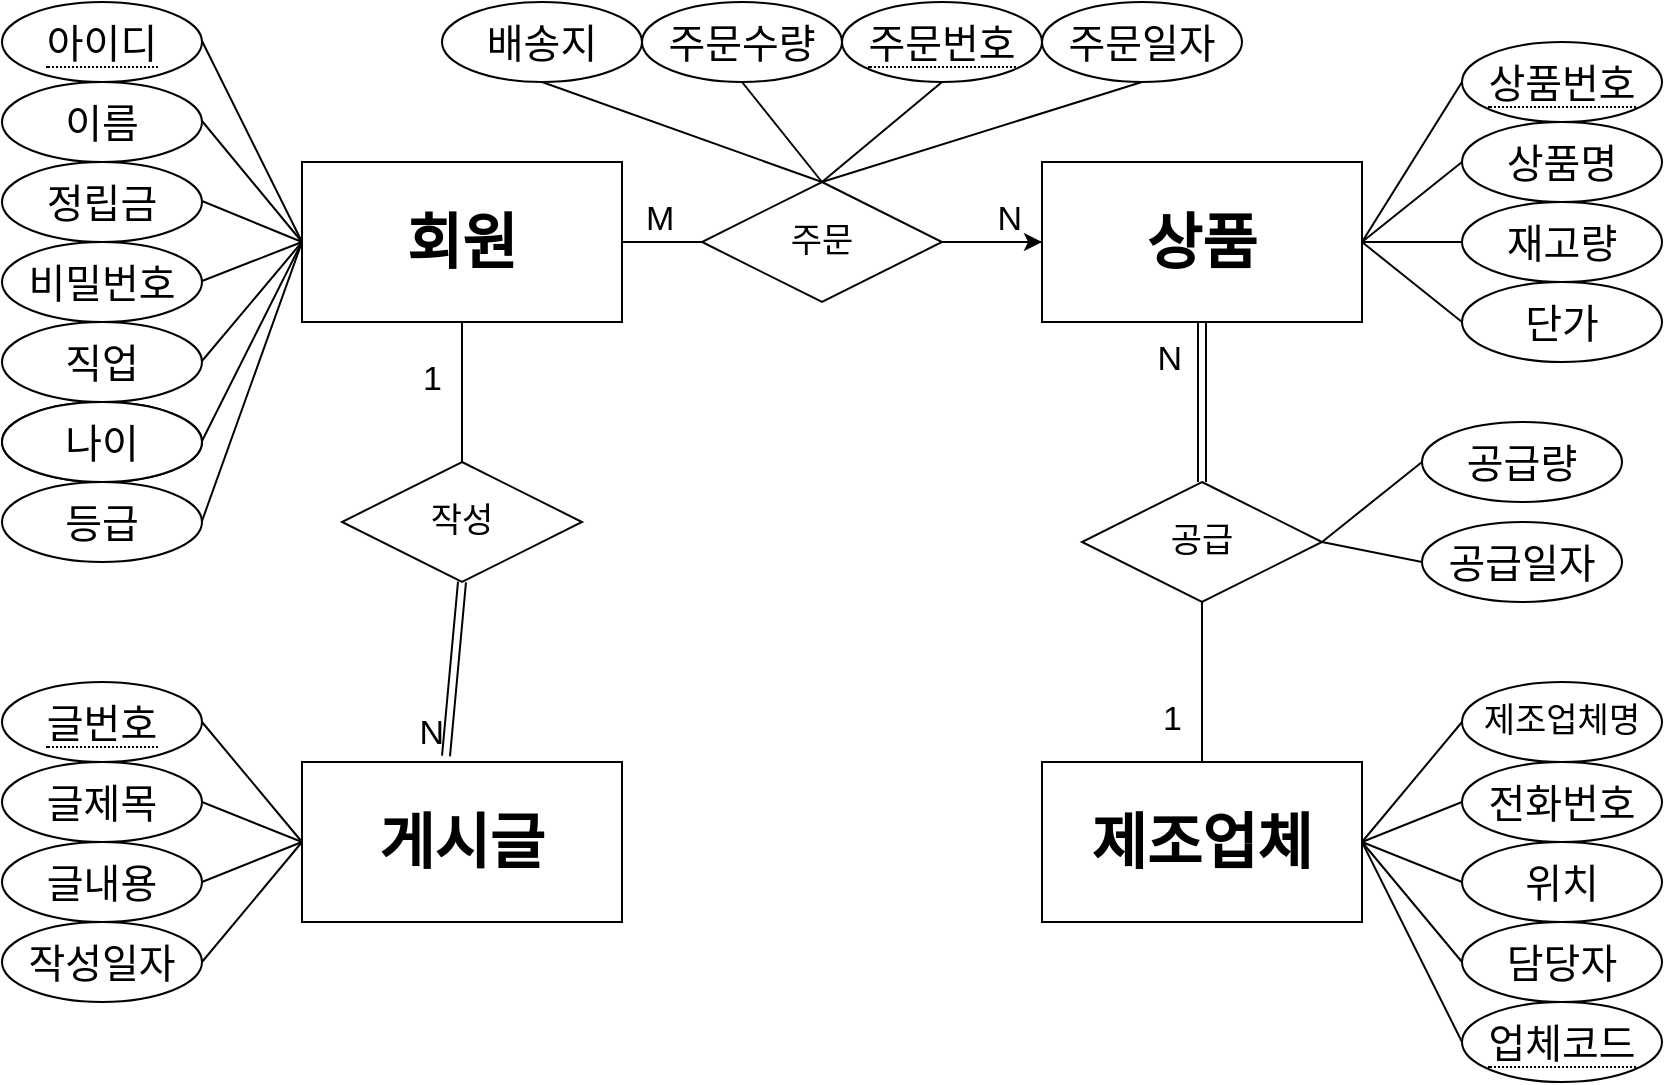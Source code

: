<mxfile>
    <diagram id="z3IavdtONOHh5OoURY4x" name="Page-1">
        <mxGraphModel dx="1209" dy="761" grid="1" gridSize="10" guides="1" tooltips="1" connect="1" arrows="1" fold="1" page="1" pageScale="1" pageWidth="850" pageHeight="1100" math="0" shadow="0">
            <root>
                <mxCell id="0"/>
                <mxCell id="1" parent="0"/>
                <mxCell id="5UNgzyjXr-kjKphjb-yc-21" value="회원" style="whiteSpace=wrap;html=1;align=center;fontStyle=1;fontSize=30;" vertex="1" parent="1">
                    <mxGeometry x="150" y="80" width="160" height="80" as="geometry"/>
                </mxCell>
                <mxCell id="5UNgzyjXr-kjKphjb-yc-22" value="상품" style="whiteSpace=wrap;html=1;align=center;fontStyle=1;fontSize=30;" vertex="1" parent="1">
                    <mxGeometry x="520" y="80" width="160" height="80" as="geometry"/>
                </mxCell>
                <mxCell id="5UNgzyjXr-kjKphjb-yc-23" value="제조업체" style="whiteSpace=wrap;html=1;align=center;fontStyle=1;fontSize=30;" vertex="1" parent="1">
                    <mxGeometry x="520" y="380" width="160" height="80" as="geometry"/>
                </mxCell>
                <mxCell id="5UNgzyjXr-kjKphjb-yc-24" value="게시글" style="whiteSpace=wrap;html=1;align=center;fontStyle=1;fontSize=30;" vertex="1" parent="1">
                    <mxGeometry x="150" y="380" width="160" height="80" as="geometry"/>
                </mxCell>
                <mxCell id="5UNgzyjXr-kjKphjb-yc-25" value="이름" style="ellipse;whiteSpace=wrap;html=1;align=center;fontSize=20;" vertex="1" parent="1">
                    <mxGeometry y="40" width="100" height="40" as="geometry"/>
                </mxCell>
                <mxCell id="5UNgzyjXr-kjKphjb-yc-26" value="비밀번호" style="ellipse;whiteSpace=wrap;html=1;align=center;fontSize=20;" vertex="1" parent="1">
                    <mxGeometry y="120" width="100" height="40" as="geometry"/>
                </mxCell>
                <mxCell id="5UNgzyjXr-kjKphjb-yc-27" value="아이디" style="ellipse;whiteSpace=wrap;html=1;align=center;fontSize=20;" vertex="1" parent="1">
                    <mxGeometry y="200" width="100" height="40" as="geometry"/>
                </mxCell>
                <mxCell id="5UNgzyjXr-kjKphjb-yc-28" value="나이" style="ellipse;whiteSpace=wrap;html=1;align=center;fontSize=20;" vertex="1" parent="1">
                    <mxGeometry y="200" width="100" height="40" as="geometry"/>
                </mxCell>
                <mxCell id="5UNgzyjXr-kjKphjb-yc-29" value="&lt;span style=&quot;border-bottom: 1px dotted&quot;&gt;주문번호&lt;/span&gt;" style="ellipse;whiteSpace=wrap;html=1;align=center;fontSize=20;" vertex="1" parent="1">
                    <mxGeometry x="420" width="100" height="40" as="geometry"/>
                </mxCell>
                <mxCell id="5UNgzyjXr-kjKphjb-yc-30" value="직업" style="ellipse;whiteSpace=wrap;html=1;align=center;fontSize=20;" vertex="1" parent="1">
                    <mxGeometry y="160" width="100" height="40" as="geometry"/>
                </mxCell>
                <mxCell id="5UNgzyjXr-kjKphjb-yc-31" value="등급" style="ellipse;whiteSpace=wrap;html=1;align=center;fontSize=20;" vertex="1" parent="1">
                    <mxGeometry y="240" width="100" height="40" as="geometry"/>
                </mxCell>
                <mxCell id="5UNgzyjXr-kjKphjb-yc-32" value="정립금" style="ellipse;whiteSpace=wrap;html=1;align=center;fontSize=20;" vertex="1" parent="1">
                    <mxGeometry y="80" width="100" height="40" as="geometry"/>
                </mxCell>
                <mxCell id="5UNgzyjXr-kjKphjb-yc-33" value="" style="endArrow=none;html=1;rounded=0;fontSize=20;entryX=0;entryY=0.5;entryDx=0;entryDy=0;" edge="1" parent="1" target="5UNgzyjXr-kjKphjb-yc-21">
                    <mxGeometry relative="1" as="geometry">
                        <mxPoint x="100" y="19.5" as="sourcePoint"/>
                        <mxPoint x="260" y="19.5" as="targetPoint"/>
                    </mxGeometry>
                </mxCell>
                <mxCell id="5UNgzyjXr-kjKphjb-yc-36" value="" style="endArrow=none;html=1;rounded=0;fontSize=20;entryX=0;entryY=0.5;entryDx=0;entryDy=0;" edge="1" parent="1" target="5UNgzyjXr-kjKphjb-yc-21">
                    <mxGeometry relative="1" as="geometry">
                        <mxPoint x="100" y="139.5" as="sourcePoint"/>
                        <mxPoint x="260" y="139.5" as="targetPoint"/>
                    </mxGeometry>
                </mxCell>
                <mxCell id="5UNgzyjXr-kjKphjb-yc-37" value="" style="endArrow=none;html=1;rounded=0;fontSize=20;entryX=0;entryY=0.5;entryDx=0;entryDy=0;" edge="1" parent="1" target="5UNgzyjXr-kjKphjb-yc-21">
                    <mxGeometry relative="1" as="geometry">
                        <mxPoint x="100" y="179.5" as="sourcePoint"/>
                        <mxPoint x="260" y="179.5" as="targetPoint"/>
                    </mxGeometry>
                </mxCell>
                <mxCell id="5UNgzyjXr-kjKphjb-yc-38" value="" style="endArrow=none;html=1;rounded=0;fontSize=20;entryX=0;entryY=0.5;entryDx=0;entryDy=0;" edge="1" parent="1" target="5UNgzyjXr-kjKphjb-yc-21">
                    <mxGeometry relative="1" as="geometry">
                        <mxPoint x="100" y="219.5" as="sourcePoint"/>
                        <mxPoint x="140" y="130" as="targetPoint"/>
                    </mxGeometry>
                </mxCell>
                <mxCell id="5UNgzyjXr-kjKphjb-yc-39" value="" style="endArrow=none;html=1;rounded=0;fontSize=20;entryX=0;entryY=0.5;entryDx=0;entryDy=0;" edge="1" parent="1" target="5UNgzyjXr-kjKphjb-yc-21">
                    <mxGeometry relative="1" as="geometry">
                        <mxPoint x="100" y="259.5" as="sourcePoint"/>
                        <mxPoint x="140" y="120" as="targetPoint"/>
                    </mxGeometry>
                </mxCell>
                <mxCell id="5UNgzyjXr-kjKphjb-yc-40" value="" style="endArrow=none;html=1;rounded=0;fontSize=20;entryX=0;entryY=0.5;entryDx=0;entryDy=0;" edge="1" parent="1" target="5UNgzyjXr-kjKphjb-yc-21">
                    <mxGeometry relative="1" as="geometry">
                        <mxPoint x="100" y="99.5" as="sourcePoint"/>
                        <mxPoint x="140" y="40" as="targetPoint"/>
                    </mxGeometry>
                </mxCell>
                <mxCell id="5UNgzyjXr-kjKphjb-yc-41" value="" style="endArrow=none;html=1;rounded=0;fontSize=20;entryX=0;entryY=0.5;entryDx=0;entryDy=0;" edge="1" parent="1" target="5UNgzyjXr-kjKphjb-yc-21">
                    <mxGeometry relative="1" as="geometry">
                        <mxPoint x="100" y="59.5" as="sourcePoint"/>
                        <mxPoint x="140" y="80" as="targetPoint"/>
                    </mxGeometry>
                </mxCell>
                <mxCell id="5UNgzyjXr-kjKphjb-yc-42" value="&lt;span style=&quot;border-bottom: 1px dotted&quot;&gt;상품번호&lt;/span&gt;" style="ellipse;whiteSpace=wrap;html=1;align=center;fontSize=20;" vertex="1" parent="1">
                    <mxGeometry x="730" y="20" width="100" height="40" as="geometry"/>
                </mxCell>
                <mxCell id="5UNgzyjXr-kjKphjb-yc-43" value="상품명" style="ellipse;whiteSpace=wrap;html=1;align=center;fontSize=20;" vertex="1" parent="1">
                    <mxGeometry x="730" y="60" width="100" height="40" as="geometry"/>
                </mxCell>
                <mxCell id="5UNgzyjXr-kjKphjb-yc-44" value="재고량" style="ellipse;whiteSpace=wrap;html=1;align=center;fontSize=20;" vertex="1" parent="1">
                    <mxGeometry x="730" y="100" width="100" height="40" as="geometry"/>
                </mxCell>
                <mxCell id="5UNgzyjXr-kjKphjb-yc-45" value="단가" style="ellipse;whiteSpace=wrap;html=1;align=center;fontSize=20;" vertex="1" parent="1">
                    <mxGeometry x="730" y="140" width="100" height="40" as="geometry"/>
                </mxCell>
                <mxCell id="5UNgzyjXr-kjKphjb-yc-46" value="" style="endArrow=none;html=1;rounded=0;fontSize=20;entryX=0;entryY=0.5;entryDx=0;entryDy=0;exitX=1;exitY=0.5;exitDx=0;exitDy=0;" edge="1" parent="1" source="5UNgzyjXr-kjKphjb-yc-22">
                    <mxGeometry relative="1" as="geometry">
                        <mxPoint x="690" y="179.5" as="sourcePoint"/>
                        <mxPoint x="730" y="40" as="targetPoint"/>
                    </mxGeometry>
                </mxCell>
                <mxCell id="5UNgzyjXr-kjKphjb-yc-47" value="" style="endArrow=none;html=1;rounded=0;fontSize=20;entryX=0;entryY=0.5;entryDx=0;entryDy=0;exitX=1;exitY=0.5;exitDx=0;exitDy=0;" edge="1" parent="1" source="5UNgzyjXr-kjKphjb-yc-22" target="5UNgzyjXr-kjKphjb-yc-43">
                    <mxGeometry relative="1" as="geometry">
                        <mxPoint x="690" y="130" as="sourcePoint"/>
                        <mxPoint x="740" y="50" as="targetPoint"/>
                    </mxGeometry>
                </mxCell>
                <mxCell id="5UNgzyjXr-kjKphjb-yc-48" value="" style="endArrow=none;html=1;rounded=0;fontSize=20;entryX=0;entryY=0.5;entryDx=0;entryDy=0;exitX=1;exitY=0.5;exitDx=0;exitDy=0;" edge="1" parent="1" source="5UNgzyjXr-kjKphjb-yc-22" target="5UNgzyjXr-kjKphjb-yc-44">
                    <mxGeometry relative="1" as="geometry">
                        <mxPoint x="690" y="130" as="sourcePoint"/>
                        <mxPoint x="740" y="90" as="targetPoint"/>
                    </mxGeometry>
                </mxCell>
                <mxCell id="5UNgzyjXr-kjKphjb-yc-49" value="" style="endArrow=none;html=1;rounded=0;fontSize=20;entryX=0;entryY=0.5;entryDx=0;entryDy=0;exitX=1;exitY=0.5;exitDx=0;exitDy=0;" edge="1" parent="1" source="5UNgzyjXr-kjKphjb-yc-22" target="5UNgzyjXr-kjKphjb-yc-45">
                    <mxGeometry relative="1" as="geometry">
                        <mxPoint x="680" y="160" as="sourcePoint"/>
                        <mxPoint x="730" y="160" as="targetPoint"/>
                    </mxGeometry>
                </mxCell>
                <mxCell id="5UNgzyjXr-kjKphjb-yc-50" value="&lt;span style=&quot;border-bottom: 1px dotted; font-size: 20px;&quot;&gt;업체코드&lt;/span&gt;" style="ellipse;whiteSpace=wrap;html=1;align=center;fontSize=20;" vertex="1" parent="1">
                    <mxGeometry x="730" y="500" width="100" height="40" as="geometry"/>
                </mxCell>
                <mxCell id="5UNgzyjXr-kjKphjb-yc-52" value="전화번호" style="ellipse;whiteSpace=wrap;html=1;align=center;fontSize=20;" vertex="1" parent="1">
                    <mxGeometry x="730" y="380" width="100" height="40" as="geometry"/>
                </mxCell>
                <mxCell id="5UNgzyjXr-kjKphjb-yc-53" value="위치" style="ellipse;whiteSpace=wrap;html=1;align=center;fontSize=20;" vertex="1" parent="1">
                    <mxGeometry x="730" y="420" width="100" height="40" as="geometry"/>
                </mxCell>
                <mxCell id="5UNgzyjXr-kjKphjb-yc-54" value="담당자" style="ellipse;whiteSpace=wrap;html=1;align=center;fontSize=20;" vertex="1" parent="1">
                    <mxGeometry x="730" y="460" width="100" height="40" as="geometry"/>
                </mxCell>
                <mxCell id="5UNgzyjXr-kjKphjb-yc-56" value="&lt;span style=&quot;border-bottom: 1px dotted&quot;&gt;글번호&lt;/span&gt;" style="ellipse;whiteSpace=wrap;html=1;align=center;fontSize=20;" vertex="1" parent="1">
                    <mxGeometry y="340" width="100" height="40" as="geometry"/>
                </mxCell>
                <mxCell id="5UNgzyjXr-kjKphjb-yc-57" value="글제목" style="ellipse;whiteSpace=wrap;html=1;align=center;fontSize=20;" vertex="1" parent="1">
                    <mxGeometry y="380" width="100" height="40" as="geometry"/>
                </mxCell>
                <mxCell id="5UNgzyjXr-kjKphjb-yc-58" value="글내용" style="ellipse;whiteSpace=wrap;html=1;align=center;fontSize=20;" vertex="1" parent="1">
                    <mxGeometry y="420" width="100" height="40" as="geometry"/>
                </mxCell>
                <mxCell id="5UNgzyjXr-kjKphjb-yc-59" value="작성일자" style="ellipse;whiteSpace=wrap;html=1;align=center;fontSize=20;" vertex="1" parent="1">
                    <mxGeometry y="460" width="100" height="40" as="geometry"/>
                </mxCell>
                <mxCell id="5UNgzyjXr-kjKphjb-yc-60" value="" style="endArrow=none;html=1;rounded=0;fontSize=20;entryX=1;entryY=0.5;entryDx=0;entryDy=0;exitX=0;exitY=0.5;exitDx=0;exitDy=0;" edge="1" parent="1" source="5UNgzyjXr-kjKphjb-yc-24" target="5UNgzyjXr-kjKphjb-yc-56">
                    <mxGeometry relative="1" as="geometry">
                        <mxPoint x="150" y="420" as="sourcePoint"/>
                        <mxPoint x="140" y="360" as="targetPoint"/>
                    </mxGeometry>
                </mxCell>
                <mxCell id="5UNgzyjXr-kjKphjb-yc-61" value="" style="endArrow=none;html=1;rounded=0;fontSize=20;entryX=1;entryY=0.5;entryDx=0;entryDy=0;exitX=0;exitY=0.5;exitDx=0;exitDy=0;" edge="1" parent="1" source="5UNgzyjXr-kjKphjb-yc-24" target="5UNgzyjXr-kjKphjb-yc-57">
                    <mxGeometry relative="1" as="geometry">
                        <mxPoint x="150" y="420" as="sourcePoint"/>
                        <mxPoint x="140" y="400" as="targetPoint"/>
                    </mxGeometry>
                </mxCell>
                <mxCell id="5UNgzyjXr-kjKphjb-yc-62" value="" style="endArrow=none;html=1;rounded=0;fontSize=20;exitX=0;exitY=0.5;exitDx=0;exitDy=0;entryX=1;entryY=0.5;entryDx=0;entryDy=0;" edge="1" parent="1" source="5UNgzyjXr-kjKphjb-yc-24" target="5UNgzyjXr-kjKphjb-yc-58">
                    <mxGeometry relative="1" as="geometry">
                        <mxPoint x="150" y="420" as="sourcePoint"/>
                        <mxPoint x="100" y="440" as="targetPoint"/>
                    </mxGeometry>
                </mxCell>
                <mxCell id="5UNgzyjXr-kjKphjb-yc-63" value="" style="endArrow=none;html=1;rounded=0;fontSize=20;entryX=1;entryY=0.5;entryDx=0;entryDy=0;exitX=0;exitY=0.5;exitDx=0;exitDy=0;" edge="1" parent="1" source="5UNgzyjXr-kjKphjb-yc-24" target="5UNgzyjXr-kjKphjb-yc-59">
                    <mxGeometry relative="1" as="geometry">
                        <mxPoint x="100" y="420" as="sourcePoint"/>
                        <mxPoint x="140" y="480" as="targetPoint"/>
                        <Array as="points"/>
                    </mxGeometry>
                </mxCell>
                <mxCell id="5UNgzyjXr-kjKphjb-yc-64" value="" style="endArrow=none;html=1;rounded=0;fontSize=20;entryX=1;entryY=0.5;entryDx=0;entryDy=0;exitX=0;exitY=0.5;exitDx=0;exitDy=0;" edge="1" parent="1" source="5UNgzyjXr-kjKphjb-yc-50" target="5UNgzyjXr-kjKphjb-yc-23">
                    <mxGeometry relative="1" as="geometry">
                        <mxPoint x="480" y="359.5" as="sourcePoint"/>
                        <mxPoint x="520" y="220" as="targetPoint"/>
                    </mxGeometry>
                </mxCell>
                <mxCell id="5UNgzyjXr-kjKphjb-yc-65" value="" style="endArrow=none;html=1;rounded=0;fontSize=20;exitX=0;exitY=0.5;exitDx=0;exitDy=0;" edge="1" parent="1" source="5UNgzyjXr-kjKphjb-yc-52">
                    <mxGeometry relative="1" as="geometry">
                        <mxPoint x="490" y="369.5" as="sourcePoint"/>
                        <mxPoint x="680" y="420" as="targetPoint"/>
                    </mxGeometry>
                </mxCell>
                <mxCell id="5UNgzyjXr-kjKphjb-yc-66" value="" style="endArrow=none;html=1;rounded=0;fontSize=20;exitX=0;exitY=0.5;exitDx=0;exitDy=0;" edge="1" parent="1" source="5UNgzyjXr-kjKphjb-yc-53">
                    <mxGeometry relative="1" as="geometry">
                        <mxPoint x="490" y="410" as="sourcePoint"/>
                        <mxPoint x="680" y="420" as="targetPoint"/>
                    </mxGeometry>
                </mxCell>
                <mxCell id="5UNgzyjXr-kjKphjb-yc-67" value="" style="endArrow=none;html=1;rounded=0;fontSize=20;exitX=0;exitY=0.5;exitDx=0;exitDy=0;" edge="1" parent="1" source="5UNgzyjXr-kjKphjb-yc-54">
                    <mxGeometry relative="1" as="geometry">
                        <mxPoint x="490" y="450" as="sourcePoint"/>
                        <mxPoint x="680" y="420" as="targetPoint"/>
                    </mxGeometry>
                </mxCell>
                <mxCell id="5UNgzyjXr-kjKphjb-yc-68" value="" style="endArrow=none;html=1;rounded=0;fontSize=17;entryX=0;entryY=0.5;entryDx=0;entryDy=0;exitX=1;exitY=0.5;exitDx=0;exitDy=0;" edge="1" parent="1" source="5UNgzyjXr-kjKphjb-yc-21" target="5UNgzyjXr-kjKphjb-yc-22">
                    <mxGeometry relative="1" as="geometry">
                        <mxPoint x="300" y="120" as="sourcePoint"/>
                        <mxPoint x="460" y="120" as="targetPoint"/>
                    </mxGeometry>
                </mxCell>
                <mxCell id="5UNgzyjXr-kjKphjb-yc-69" value="M" style="resizable=0;html=1;align=left;verticalAlign=bottom;fontSize=17;" connectable="0" vertex="1" parent="5UNgzyjXr-kjKphjb-yc-68">
                    <mxGeometry x="-1" relative="1" as="geometry">
                        <mxPoint x="10" as="offset"/>
                    </mxGeometry>
                </mxCell>
                <mxCell id="5UNgzyjXr-kjKphjb-yc-70" value="N" style="resizable=0;html=1;align=right;verticalAlign=bottom;fontSize=17;" connectable="0" vertex="1" parent="5UNgzyjXr-kjKphjb-yc-68">
                    <mxGeometry x="1" relative="1" as="geometry">
                        <mxPoint x="-10" as="offset"/>
                    </mxGeometry>
                </mxCell>
                <mxCell id="5UNgzyjXr-kjKphjb-yc-72" value="" style="edgeStyle=none;html=1;fontSize=17;" edge="1" parent="1" source="5UNgzyjXr-kjKphjb-yc-71">
                    <mxGeometry relative="1" as="geometry">
                        <mxPoint x="520" y="120" as="targetPoint"/>
                        <Array as="points"/>
                    </mxGeometry>
                </mxCell>
                <mxCell id="5UNgzyjXr-kjKphjb-yc-71" value="주문" style="shape=rhombus;perimeter=rhombusPerimeter;whiteSpace=wrap;html=1;align=center;fontSize=17;" vertex="1" parent="1">
                    <mxGeometry x="350" y="90" width="120" height="60" as="geometry"/>
                </mxCell>
                <mxCell id="5UNgzyjXr-kjKphjb-yc-74" value="&lt;span style=&quot;border-bottom: 1px dotted&quot;&gt;아이디&lt;/span&gt;" style="ellipse;whiteSpace=wrap;html=1;align=center;fontSize=20;" vertex="1" parent="1">
                    <mxGeometry width="100" height="40" as="geometry"/>
                </mxCell>
                <mxCell id="5UNgzyjXr-kjKphjb-yc-75" value="배송지" style="ellipse;whiteSpace=wrap;html=1;align=center;fontSize=20;" vertex="1" parent="1">
                    <mxGeometry x="220" width="100" height="40" as="geometry"/>
                </mxCell>
                <mxCell id="5UNgzyjXr-kjKphjb-yc-76" value="주문수량" style="ellipse;whiteSpace=wrap;html=1;align=center;fontSize=20;" vertex="1" parent="1">
                    <mxGeometry x="320" width="100" height="40" as="geometry"/>
                </mxCell>
                <mxCell id="5UNgzyjXr-kjKphjb-yc-77" value="주문일자" style="ellipse;whiteSpace=wrap;html=1;align=center;fontSize=20;" vertex="1" parent="1">
                    <mxGeometry x="520" width="100" height="40" as="geometry"/>
                </mxCell>
                <mxCell id="5UNgzyjXr-kjKphjb-yc-78" value="" style="endArrow=none;html=1;rounded=0;fontSize=17;exitX=0.5;exitY=1;exitDx=0;exitDy=0;entryX=0.5;entryY=0;entryDx=0;entryDy=0;" edge="1" parent="1" source="5UNgzyjXr-kjKphjb-yc-75" target="5UNgzyjXr-kjKphjb-yc-71">
                    <mxGeometry relative="1" as="geometry">
                        <mxPoint x="410" y="220" as="sourcePoint"/>
                        <mxPoint x="570" y="220" as="targetPoint"/>
                    </mxGeometry>
                </mxCell>
                <mxCell id="5UNgzyjXr-kjKphjb-yc-79" value="" style="endArrow=none;html=1;rounded=0;fontSize=17;exitX=0.5;exitY=1;exitDx=0;exitDy=0;entryX=0.5;entryY=0;entryDx=0;entryDy=0;" edge="1" parent="1" source="5UNgzyjXr-kjKphjb-yc-76" target="5UNgzyjXr-kjKphjb-yc-71">
                    <mxGeometry relative="1" as="geometry">
                        <mxPoint x="280" y="50" as="sourcePoint"/>
                        <mxPoint x="420" y="100" as="targetPoint"/>
                    </mxGeometry>
                </mxCell>
                <mxCell id="5UNgzyjXr-kjKphjb-yc-80" value="" style="endArrow=none;html=1;rounded=0;fontSize=17;exitX=0.5;exitY=1;exitDx=0;exitDy=0;entryX=0.5;entryY=0;entryDx=0;entryDy=0;" edge="1" parent="1" source="5UNgzyjXr-kjKphjb-yc-29" target="5UNgzyjXr-kjKphjb-yc-71">
                    <mxGeometry relative="1" as="geometry">
                        <mxPoint x="380" y="50" as="sourcePoint"/>
                        <mxPoint x="410" y="90" as="targetPoint"/>
                    </mxGeometry>
                </mxCell>
                <mxCell id="5UNgzyjXr-kjKphjb-yc-81" value="" style="endArrow=none;html=1;rounded=0;fontSize=17;exitX=0.5;exitY=1;exitDx=0;exitDy=0;entryX=0.5;entryY=0;entryDx=0;entryDy=0;" edge="1" parent="1" source="5UNgzyjXr-kjKphjb-yc-77" target="5UNgzyjXr-kjKphjb-yc-71">
                    <mxGeometry relative="1" as="geometry">
                        <mxPoint x="480" y="50" as="sourcePoint"/>
                        <mxPoint x="420" y="100" as="targetPoint"/>
                    </mxGeometry>
                </mxCell>
                <mxCell id="5UNgzyjXr-kjKphjb-yc-82" value="공급" style="shape=rhombus;perimeter=rhombusPerimeter;whiteSpace=wrap;html=1;align=center;fontSize=17;" vertex="1" parent="1">
                    <mxGeometry x="540" y="240" width="120" height="60" as="geometry"/>
                </mxCell>
                <mxCell id="5UNgzyjXr-kjKphjb-yc-83" value="공급량" style="ellipse;whiteSpace=wrap;html=1;align=center;fontSize=20;" vertex="1" parent="1">
                    <mxGeometry x="710" y="210" width="100" height="40" as="geometry"/>
                </mxCell>
                <mxCell id="5UNgzyjXr-kjKphjb-yc-84" value="공급일자" style="ellipse;whiteSpace=wrap;html=1;align=center;fontSize=20;" vertex="1" parent="1">
                    <mxGeometry x="710" y="260" width="100" height="40" as="geometry"/>
                </mxCell>
                <mxCell id="5UNgzyjXr-kjKphjb-yc-86" value="" style="endArrow=none;html=1;rounded=0;fontSize=17;entryX=0;entryY=0.5;entryDx=0;entryDy=0;exitX=1;exitY=0.5;exitDx=0;exitDy=0;" edge="1" parent="1" source="5UNgzyjXr-kjKphjb-yc-82" target="5UNgzyjXr-kjKphjb-yc-83">
                    <mxGeometry relative="1" as="geometry">
                        <mxPoint x="410" y="420" as="sourcePoint"/>
                        <mxPoint x="570" y="420" as="targetPoint"/>
                    </mxGeometry>
                </mxCell>
                <mxCell id="5UNgzyjXr-kjKphjb-yc-87" value="" style="endArrow=none;html=1;rounded=0;fontSize=17;entryX=0;entryY=0.5;entryDx=0;entryDy=0;exitX=1;exitY=0.5;exitDx=0;exitDy=0;" edge="1" parent="1" source="5UNgzyjXr-kjKphjb-yc-82" target="5UNgzyjXr-kjKphjb-yc-84">
                    <mxGeometry relative="1" as="geometry">
                        <mxPoint x="670" y="280" as="sourcePoint"/>
                        <mxPoint x="720" y="240" as="targetPoint"/>
                    </mxGeometry>
                </mxCell>
                <mxCell id="5UNgzyjXr-kjKphjb-yc-91" value="" style="endArrow=none;html=1;rounded=0;fontSize=17;exitX=0.5;exitY=1;exitDx=0;exitDy=0;entryX=0.5;entryY=0;entryDx=0;entryDy=0;" edge="1" parent="1" source="5UNgzyjXr-kjKphjb-yc-82" target="5UNgzyjXr-kjKphjb-yc-23">
                    <mxGeometry relative="1" as="geometry">
                        <mxPoint x="410" y="420" as="sourcePoint"/>
                        <mxPoint x="570" y="420" as="targetPoint"/>
                    </mxGeometry>
                </mxCell>
                <mxCell id="5UNgzyjXr-kjKphjb-yc-92" value="1" style="resizable=0;html=1;align=right;verticalAlign=bottom;fontSize=17;" connectable="0" vertex="1" parent="5UNgzyjXr-kjKphjb-yc-91">
                    <mxGeometry x="1" relative="1" as="geometry">
                        <mxPoint x="-10" y="-10" as="offset"/>
                    </mxGeometry>
                </mxCell>
                <mxCell id="5UNgzyjXr-kjKphjb-yc-93" value="" style="shape=link;html=1;rounded=0;fontSize=17;exitX=0.5;exitY=1;exitDx=0;exitDy=0;entryX=0.5;entryY=0;entryDx=0;entryDy=0;" edge="1" parent="1" source="5UNgzyjXr-kjKphjb-yc-22" target="5UNgzyjXr-kjKphjb-yc-82">
                    <mxGeometry relative="1" as="geometry">
                        <mxPoint x="410" y="420" as="sourcePoint"/>
                        <mxPoint x="570" y="420" as="targetPoint"/>
                    </mxGeometry>
                </mxCell>
                <mxCell id="5UNgzyjXr-kjKphjb-yc-94" value="N" style="resizable=0;html=1;align=right;verticalAlign=bottom;fontSize=17;" connectable="0" vertex="1" parent="5UNgzyjXr-kjKphjb-yc-93">
                    <mxGeometry x="1" relative="1" as="geometry">
                        <mxPoint x="-10" y="-50" as="offset"/>
                    </mxGeometry>
                </mxCell>
                <mxCell id="5UNgzyjXr-kjKphjb-yc-95" value="작성" style="shape=rhombus;perimeter=rhombusPerimeter;whiteSpace=wrap;html=1;align=center;fontSize=17;" vertex="1" parent="1">
                    <mxGeometry x="170" y="230" width="120" height="60" as="geometry"/>
                </mxCell>
                <mxCell id="5UNgzyjXr-kjKphjb-yc-96" value="" style="shape=link;html=1;rounded=0;fontSize=17;entryX=0.45;entryY=-0.037;entryDx=0;entryDy=0;entryPerimeter=0;exitX=0.5;exitY=1;exitDx=0;exitDy=0;" edge="1" parent="1" source="5UNgzyjXr-kjKphjb-yc-95" target="5UNgzyjXr-kjKphjb-yc-24">
                    <mxGeometry relative="1" as="geometry">
                        <mxPoint x="410" y="220" as="sourcePoint"/>
                        <mxPoint x="570" y="220" as="targetPoint"/>
                    </mxGeometry>
                </mxCell>
                <mxCell id="5UNgzyjXr-kjKphjb-yc-97" value="N" style="resizable=0;html=1;align=right;verticalAlign=bottom;fontSize=17;" connectable="0" vertex="1" parent="5UNgzyjXr-kjKphjb-yc-96">
                    <mxGeometry x="1" relative="1" as="geometry"/>
                </mxCell>
                <mxCell id="5UNgzyjXr-kjKphjb-yc-98" value="" style="endArrow=none;html=1;rounded=0;fontSize=17;exitX=0.5;exitY=0;exitDx=0;exitDy=0;entryX=0.5;entryY=1;entryDx=0;entryDy=0;" edge="1" parent="1" source="5UNgzyjXr-kjKphjb-yc-95" target="5UNgzyjXr-kjKphjb-yc-21">
                    <mxGeometry relative="1" as="geometry">
                        <mxPoint x="229.5" y="250" as="sourcePoint"/>
                        <mxPoint x="229.5" y="180" as="targetPoint"/>
                    </mxGeometry>
                </mxCell>
                <mxCell id="5UNgzyjXr-kjKphjb-yc-99" value="1" style="resizable=0;html=1;align=right;verticalAlign=bottom;fontSize=17;" connectable="0" vertex="1" parent="5UNgzyjXr-kjKphjb-yc-98">
                    <mxGeometry x="1" relative="1" as="geometry">
                        <mxPoint x="-10" y="40" as="offset"/>
                    </mxGeometry>
                </mxCell>
                <mxCell id="5UNgzyjXr-kjKphjb-yc-100" value="제조업체명" style="ellipse;whiteSpace=wrap;html=1;align=center;fontSize=17;" vertex="1" parent="1">
                    <mxGeometry x="730" y="340" width="100" height="40" as="geometry"/>
                </mxCell>
                <mxCell id="5UNgzyjXr-kjKphjb-yc-102" value="" style="endArrow=none;html=1;rounded=0;fontSize=20;entryX=1;entryY=0.5;entryDx=0;entryDy=0;exitX=0;exitY=0.5;exitDx=0;exitDy=0;" edge="1" parent="1" source="5UNgzyjXr-kjKphjb-yc-100" target="5UNgzyjXr-kjKphjb-yc-23">
                    <mxGeometry relative="1" as="geometry">
                        <mxPoint x="630" y="510" as="sourcePoint"/>
                        <mxPoint x="690" y="430" as="targetPoint"/>
                    </mxGeometry>
                </mxCell>
            </root>
        </mxGraphModel>
    </diagram>
    <diagram id="H_0hiwt029qif2yCT5pY" name="Page-2">
        <mxGraphModel dx="1205" dy="761" grid="1" gridSize="10" guides="1" tooltips="1" connect="1" arrows="1" fold="1" page="1" pageScale="1" pageWidth="850" pageHeight="1100" math="0" shadow="0">
            <root>
                <mxCell id="0"/>
                <mxCell id="1" parent="0"/>
                <mxCell id="mzwiKnHIS2N00SebCTAr-1" value="제조업체" style="shape=table;startSize=30;container=1;collapsible=1;childLayout=tableLayout;fixedRows=1;rowLines=0;fontStyle=1;align=center;resizeLast=1;fontSize=20;" vertex="1" parent="1">
                    <mxGeometry x="580" y="420" width="180" height="180" as="geometry"/>
                </mxCell>
                <mxCell id="mzwiKnHIS2N00SebCTAr-2" value="" style="shape=tableRow;horizontal=0;startSize=0;swimlaneHead=0;swimlaneBody=0;fillColor=none;collapsible=0;dropTarget=0;points=[[0,0.5],[1,0.5]];portConstraint=eastwest;top=0;left=0;right=0;bottom=1;fontSize=20;" vertex="1" parent="mzwiKnHIS2N00SebCTAr-1">
                    <mxGeometry y="30" width="180" height="30" as="geometry"/>
                </mxCell>
                <mxCell id="mzwiKnHIS2N00SebCTAr-3" value="PK" style="shape=partialRectangle;connectable=0;fillColor=none;top=0;left=0;bottom=0;right=0;fontStyle=1;overflow=hidden;fontSize=20;" vertex="1" parent="mzwiKnHIS2N00SebCTAr-2">
                    <mxGeometry width="30" height="30" as="geometry">
                        <mxRectangle width="30" height="30" as="alternateBounds"/>
                    </mxGeometry>
                </mxCell>
                <mxCell id="mzwiKnHIS2N00SebCTAr-4" value="업체코드" style="shape=partialRectangle;connectable=0;fillColor=none;top=0;left=0;bottom=0;right=0;align=left;spacingLeft=6;fontStyle=5;overflow=hidden;fontSize=20;" vertex="1" parent="mzwiKnHIS2N00SebCTAr-2">
                    <mxGeometry x="30" width="150" height="30" as="geometry">
                        <mxRectangle width="150" height="30" as="alternateBounds"/>
                    </mxGeometry>
                </mxCell>
                <mxCell id="mzwiKnHIS2N00SebCTAr-5" value="" style="shape=tableRow;horizontal=0;startSize=0;swimlaneHead=0;swimlaneBody=0;fillColor=none;collapsible=0;dropTarget=0;points=[[0,0.5],[1,0.5]];portConstraint=eastwest;top=0;left=0;right=0;bottom=0;fontSize=20;" vertex="1" parent="mzwiKnHIS2N00SebCTAr-1">
                    <mxGeometry y="60" width="180" height="30" as="geometry"/>
                </mxCell>
                <mxCell id="mzwiKnHIS2N00SebCTAr-6" value="" style="shape=partialRectangle;connectable=0;fillColor=none;top=0;left=0;bottom=0;right=0;editable=1;overflow=hidden;fontSize=20;" vertex="1" parent="mzwiKnHIS2N00SebCTAr-5">
                    <mxGeometry width="30" height="30" as="geometry">
                        <mxRectangle width="30" height="30" as="alternateBounds"/>
                    </mxGeometry>
                </mxCell>
                <mxCell id="mzwiKnHIS2N00SebCTAr-7" value="업체명" style="shape=partialRectangle;connectable=0;fillColor=none;top=0;left=0;bottom=0;right=0;align=left;spacingLeft=6;overflow=hidden;fontSize=20;" vertex="1" parent="mzwiKnHIS2N00SebCTAr-5">
                    <mxGeometry x="30" width="150" height="30" as="geometry">
                        <mxRectangle width="150" height="30" as="alternateBounds"/>
                    </mxGeometry>
                </mxCell>
                <mxCell id="mzwiKnHIS2N00SebCTAr-8" value="" style="shape=tableRow;horizontal=0;startSize=0;swimlaneHead=0;swimlaneBody=0;fillColor=none;collapsible=0;dropTarget=0;points=[[0,0.5],[1,0.5]];portConstraint=eastwest;top=0;left=0;right=0;bottom=0;fontSize=20;" vertex="1" parent="mzwiKnHIS2N00SebCTAr-1">
                    <mxGeometry y="90" width="180" height="30" as="geometry"/>
                </mxCell>
                <mxCell id="mzwiKnHIS2N00SebCTAr-9" value="" style="shape=partialRectangle;connectable=0;fillColor=none;top=0;left=0;bottom=0;right=0;editable=1;overflow=hidden;fontSize=20;" vertex="1" parent="mzwiKnHIS2N00SebCTAr-8">
                    <mxGeometry width="30" height="30" as="geometry">
                        <mxRectangle width="30" height="30" as="alternateBounds"/>
                    </mxGeometry>
                </mxCell>
                <mxCell id="mzwiKnHIS2N00SebCTAr-10" value="전화번호" style="shape=partialRectangle;connectable=0;fillColor=none;top=0;left=0;bottom=0;right=0;align=left;spacingLeft=6;overflow=hidden;fontSize=20;" vertex="1" parent="mzwiKnHIS2N00SebCTAr-8">
                    <mxGeometry x="30" width="150" height="30" as="geometry">
                        <mxRectangle width="150" height="30" as="alternateBounds"/>
                    </mxGeometry>
                </mxCell>
                <mxCell id="mzwiKnHIS2N00SebCTAr-11" value="" style="shape=tableRow;horizontal=0;startSize=0;swimlaneHead=0;swimlaneBody=0;fillColor=none;collapsible=0;dropTarget=0;points=[[0,0.5],[1,0.5]];portConstraint=eastwest;top=0;left=0;right=0;bottom=0;fontSize=20;" vertex="1" parent="mzwiKnHIS2N00SebCTAr-1">
                    <mxGeometry y="120" width="180" height="30" as="geometry"/>
                </mxCell>
                <mxCell id="mzwiKnHIS2N00SebCTAr-12" value="" style="shape=partialRectangle;connectable=0;fillColor=none;top=0;left=0;bottom=0;right=0;editable=1;overflow=hidden;fontSize=20;" vertex="1" parent="mzwiKnHIS2N00SebCTAr-11">
                    <mxGeometry width="30" height="30" as="geometry">
                        <mxRectangle width="30" height="30" as="alternateBounds"/>
                    </mxGeometry>
                </mxCell>
                <mxCell id="mzwiKnHIS2N00SebCTAr-13" value="위치" style="shape=partialRectangle;connectable=0;fillColor=none;top=0;left=0;bottom=0;right=0;align=left;spacingLeft=6;overflow=hidden;fontSize=20;" vertex="1" parent="mzwiKnHIS2N00SebCTAr-11">
                    <mxGeometry x="30" width="150" height="30" as="geometry">
                        <mxRectangle width="150" height="30" as="alternateBounds"/>
                    </mxGeometry>
                </mxCell>
                <mxCell id="wxnNnvaobZzjYoxUqIwK-1" value="" style="shape=tableRow;horizontal=0;startSize=0;swimlaneHead=0;swimlaneBody=0;fillColor=none;collapsible=0;dropTarget=0;points=[[0,0.5],[1,0.5]];portConstraint=eastwest;top=0;left=0;right=0;bottom=0;fontSize=20;" vertex="1" parent="mzwiKnHIS2N00SebCTAr-1">
                    <mxGeometry y="150" width="180" height="30" as="geometry"/>
                </mxCell>
                <mxCell id="wxnNnvaobZzjYoxUqIwK-2" value="" style="shape=partialRectangle;connectable=0;fillColor=none;top=0;left=0;bottom=0;right=0;editable=1;overflow=hidden;fontSize=20;" vertex="1" parent="wxnNnvaobZzjYoxUqIwK-1">
                    <mxGeometry width="30" height="30" as="geometry">
                        <mxRectangle width="30" height="30" as="alternateBounds"/>
                    </mxGeometry>
                </mxCell>
                <mxCell id="wxnNnvaobZzjYoxUqIwK-3" value="담당자" style="shape=partialRectangle;connectable=0;fillColor=none;top=0;left=0;bottom=0;right=0;align=left;spacingLeft=6;overflow=hidden;fontSize=20;" vertex="1" parent="wxnNnvaobZzjYoxUqIwK-1">
                    <mxGeometry x="30" width="150" height="30" as="geometry">
                        <mxRectangle width="150" height="30" as="alternateBounds"/>
                    </mxGeometry>
                </mxCell>
                <mxCell id="VZXPq15NsztpYanEYZGU-1" value="상품" style="shape=table;startSize=30;container=1;collapsible=1;childLayout=tableLayout;fixedRows=1;rowLines=0;fontStyle=1;align=center;resizeLast=1;fontSize=20;" vertex="1" parent="1">
                    <mxGeometry x="580" y="40" width="180" height="180" as="geometry"/>
                </mxCell>
                <mxCell id="VZXPq15NsztpYanEYZGU-2" value="" style="shape=tableRow;horizontal=0;startSize=0;swimlaneHead=0;swimlaneBody=0;fillColor=none;collapsible=0;dropTarget=0;points=[[0,0.5],[1,0.5]];portConstraint=eastwest;top=0;left=0;right=0;bottom=1;fontSize=20;" vertex="1" parent="VZXPq15NsztpYanEYZGU-1">
                    <mxGeometry y="30" width="180" height="30" as="geometry"/>
                </mxCell>
                <mxCell id="VZXPq15NsztpYanEYZGU-3" value="PK" style="shape=partialRectangle;connectable=0;fillColor=none;top=0;left=0;bottom=0;right=0;fontStyle=1;overflow=hidden;fontSize=20;" vertex="1" parent="VZXPq15NsztpYanEYZGU-2">
                    <mxGeometry width="30" height="30" as="geometry">
                        <mxRectangle width="30" height="30" as="alternateBounds"/>
                    </mxGeometry>
                </mxCell>
                <mxCell id="VZXPq15NsztpYanEYZGU-4" value="상품번호" style="shape=partialRectangle;connectable=0;fillColor=none;top=0;left=0;bottom=0;right=0;align=left;spacingLeft=6;fontStyle=5;overflow=hidden;fontSize=20;" vertex="1" parent="VZXPq15NsztpYanEYZGU-2">
                    <mxGeometry x="30" width="150" height="30" as="geometry">
                        <mxRectangle width="150" height="30" as="alternateBounds"/>
                    </mxGeometry>
                </mxCell>
                <mxCell id="GjqVeFv8JzNLS1Nz9_6Z-15" value="" style="shape=tableRow;horizontal=0;startSize=0;swimlaneHead=0;swimlaneBody=0;fillColor=none;collapsible=0;dropTarget=0;points=[[0,0.5],[1,0.5]];portConstraint=eastwest;top=0;left=0;right=0;bottom=1;fontSize=20;" vertex="1" parent="VZXPq15NsztpYanEYZGU-1">
                    <mxGeometry y="60" width="180" height="30" as="geometry"/>
                </mxCell>
                <mxCell id="GjqVeFv8JzNLS1Nz9_6Z-16" value="FK" style="shape=partialRectangle;connectable=0;fillColor=none;top=0;left=0;bottom=0;right=0;fontStyle=1;overflow=hidden;fontSize=20;" vertex="1" parent="GjqVeFv8JzNLS1Nz9_6Z-15">
                    <mxGeometry width="30" height="30" as="geometry">
                        <mxRectangle width="30" height="30" as="alternateBounds"/>
                    </mxGeometry>
                </mxCell>
                <mxCell id="GjqVeFv8JzNLS1Nz9_6Z-17" value="업체코드" style="shape=partialRectangle;connectable=0;fillColor=none;top=0;left=0;bottom=0;right=0;align=left;spacingLeft=6;fontStyle=5;overflow=hidden;fontSize=20;" vertex="1" parent="GjqVeFv8JzNLS1Nz9_6Z-15">
                    <mxGeometry x="30" width="150" height="30" as="geometry">
                        <mxRectangle width="150" height="30" as="alternateBounds"/>
                    </mxGeometry>
                </mxCell>
                <mxCell id="VZXPq15NsztpYanEYZGU-5" value="" style="shape=tableRow;horizontal=0;startSize=0;swimlaneHead=0;swimlaneBody=0;fillColor=none;collapsible=0;dropTarget=0;points=[[0,0.5],[1,0.5]];portConstraint=eastwest;top=0;left=0;right=0;bottom=0;fontSize=20;" vertex="1" parent="VZXPq15NsztpYanEYZGU-1">
                    <mxGeometry y="90" width="180" height="30" as="geometry"/>
                </mxCell>
                <mxCell id="VZXPq15NsztpYanEYZGU-6" value="" style="shape=partialRectangle;connectable=0;fillColor=none;top=0;left=0;bottom=0;right=0;editable=1;overflow=hidden;fontSize=20;" vertex="1" parent="VZXPq15NsztpYanEYZGU-5">
                    <mxGeometry width="30" height="30" as="geometry">
                        <mxRectangle width="30" height="30" as="alternateBounds"/>
                    </mxGeometry>
                </mxCell>
                <mxCell id="VZXPq15NsztpYanEYZGU-7" value="상품명    " style="shape=partialRectangle;connectable=0;fillColor=none;top=0;left=0;bottom=0;right=0;align=left;spacingLeft=6;overflow=hidden;fontSize=20;" vertex="1" parent="VZXPq15NsztpYanEYZGU-5">
                    <mxGeometry x="30" width="150" height="30" as="geometry">
                        <mxRectangle width="150" height="30" as="alternateBounds"/>
                    </mxGeometry>
                </mxCell>
                <mxCell id="VZXPq15NsztpYanEYZGU-8" value="" style="shape=tableRow;horizontal=0;startSize=0;swimlaneHead=0;swimlaneBody=0;fillColor=none;collapsible=0;dropTarget=0;points=[[0,0.5],[1,0.5]];portConstraint=eastwest;top=0;left=0;right=0;bottom=0;fontSize=20;" vertex="1" parent="VZXPq15NsztpYanEYZGU-1">
                    <mxGeometry y="120" width="180" height="30" as="geometry"/>
                </mxCell>
                <mxCell id="VZXPq15NsztpYanEYZGU-9" value="" style="shape=partialRectangle;connectable=0;fillColor=none;top=0;left=0;bottom=0;right=0;editable=1;overflow=hidden;fontSize=20;" vertex="1" parent="VZXPq15NsztpYanEYZGU-8">
                    <mxGeometry width="30" height="30" as="geometry">
                        <mxRectangle width="30" height="30" as="alternateBounds"/>
                    </mxGeometry>
                </mxCell>
                <mxCell id="VZXPq15NsztpYanEYZGU-10" value="재고량" style="shape=partialRectangle;connectable=0;fillColor=none;top=0;left=0;bottom=0;right=0;align=left;spacingLeft=6;overflow=hidden;fontSize=20;" vertex="1" parent="VZXPq15NsztpYanEYZGU-8">
                    <mxGeometry x="30" width="150" height="30" as="geometry">
                        <mxRectangle width="150" height="30" as="alternateBounds"/>
                    </mxGeometry>
                </mxCell>
                <mxCell id="VZXPq15NsztpYanEYZGU-11" value="" style="shape=tableRow;horizontal=0;startSize=0;swimlaneHead=0;swimlaneBody=0;fillColor=none;collapsible=0;dropTarget=0;points=[[0,0.5],[1,0.5]];portConstraint=eastwest;top=0;left=0;right=0;bottom=0;fontSize=20;" vertex="1" parent="VZXPq15NsztpYanEYZGU-1">
                    <mxGeometry y="150" width="180" height="30" as="geometry"/>
                </mxCell>
                <mxCell id="VZXPq15NsztpYanEYZGU-12" value="" style="shape=partialRectangle;connectable=0;fillColor=none;top=0;left=0;bottom=0;right=0;editable=1;overflow=hidden;fontSize=20;" vertex="1" parent="VZXPq15NsztpYanEYZGU-11">
                    <mxGeometry width="30" height="30" as="geometry">
                        <mxRectangle width="30" height="30" as="alternateBounds"/>
                    </mxGeometry>
                </mxCell>
                <mxCell id="VZXPq15NsztpYanEYZGU-13" value="단가" style="shape=partialRectangle;connectable=0;fillColor=none;top=0;left=0;bottom=0;right=0;align=left;spacingLeft=6;overflow=hidden;fontSize=20;" vertex="1" parent="VZXPq15NsztpYanEYZGU-11">
                    <mxGeometry x="30" width="150" height="30" as="geometry">
                        <mxRectangle width="150" height="30" as="alternateBounds"/>
                    </mxGeometry>
                </mxCell>
                <mxCell id="wxnNnvaobZzjYoxUqIwK-4" value="회원" style="shape=table;startSize=30;container=1;collapsible=1;childLayout=tableLayout;fixedRows=1;rowLines=0;fontStyle=1;align=center;resizeLast=1;fontSize=20;" vertex="1" parent="1">
                    <mxGeometry x="80" y="40" width="180" height="240" as="geometry"/>
                </mxCell>
                <mxCell id="wxnNnvaobZzjYoxUqIwK-5" value="" style="shape=tableRow;horizontal=0;startSize=0;swimlaneHead=0;swimlaneBody=0;fillColor=none;collapsible=0;dropTarget=0;points=[[0,0.5],[1,0.5]];portConstraint=eastwest;top=0;left=0;right=0;bottom=1;fontSize=20;" vertex="1" parent="wxnNnvaobZzjYoxUqIwK-4">
                    <mxGeometry y="30" width="180" height="30" as="geometry"/>
                </mxCell>
                <mxCell id="wxnNnvaobZzjYoxUqIwK-6" value="PK" style="shape=partialRectangle;connectable=0;fillColor=none;top=0;left=0;bottom=0;right=0;fontStyle=1;overflow=hidden;fontSize=20;" vertex="1" parent="wxnNnvaobZzjYoxUqIwK-5">
                    <mxGeometry width="30" height="30" as="geometry">
                        <mxRectangle width="30" height="30" as="alternateBounds"/>
                    </mxGeometry>
                </mxCell>
                <mxCell id="wxnNnvaobZzjYoxUqIwK-7" value="아이디" style="shape=partialRectangle;connectable=0;fillColor=none;top=0;left=0;bottom=0;right=0;align=left;spacingLeft=6;fontStyle=5;overflow=hidden;fontSize=20;" vertex="1" parent="wxnNnvaobZzjYoxUqIwK-5">
                    <mxGeometry x="30" width="150" height="30" as="geometry">
                        <mxRectangle width="150" height="30" as="alternateBounds"/>
                    </mxGeometry>
                </mxCell>
                <mxCell id="wxnNnvaobZzjYoxUqIwK-8" value="" style="shape=tableRow;horizontal=0;startSize=0;swimlaneHead=0;swimlaneBody=0;fillColor=none;collapsible=0;dropTarget=0;points=[[0,0.5],[1,0.5]];portConstraint=eastwest;top=0;left=0;right=0;bottom=0;fontSize=20;" vertex="1" parent="wxnNnvaobZzjYoxUqIwK-4">
                    <mxGeometry y="60" width="180" height="30" as="geometry"/>
                </mxCell>
                <mxCell id="wxnNnvaobZzjYoxUqIwK-9" value="" style="shape=partialRectangle;connectable=0;fillColor=none;top=0;left=0;bottom=0;right=0;editable=1;overflow=hidden;fontSize=20;" vertex="1" parent="wxnNnvaobZzjYoxUqIwK-8">
                    <mxGeometry width="30" height="30" as="geometry">
                        <mxRectangle width="30" height="30" as="alternateBounds"/>
                    </mxGeometry>
                </mxCell>
                <mxCell id="wxnNnvaobZzjYoxUqIwK-10" value="비밀번호" style="shape=partialRectangle;connectable=0;fillColor=none;top=0;left=0;bottom=0;right=0;align=left;spacingLeft=6;overflow=hidden;fontSize=20;" vertex="1" parent="wxnNnvaobZzjYoxUqIwK-8">
                    <mxGeometry x="30" width="150" height="30" as="geometry">
                        <mxRectangle width="150" height="30" as="alternateBounds"/>
                    </mxGeometry>
                </mxCell>
                <mxCell id="wxnNnvaobZzjYoxUqIwK-11" value="" style="shape=tableRow;horizontal=0;startSize=0;swimlaneHead=0;swimlaneBody=0;fillColor=none;collapsible=0;dropTarget=0;points=[[0,0.5],[1,0.5]];portConstraint=eastwest;top=0;left=0;right=0;bottom=0;fontSize=20;" vertex="1" parent="wxnNnvaobZzjYoxUqIwK-4">
                    <mxGeometry y="90" width="180" height="30" as="geometry"/>
                </mxCell>
                <mxCell id="wxnNnvaobZzjYoxUqIwK-12" value="" style="shape=partialRectangle;connectable=0;fillColor=none;top=0;left=0;bottom=0;right=0;editable=1;overflow=hidden;fontSize=20;" vertex="1" parent="wxnNnvaobZzjYoxUqIwK-11">
                    <mxGeometry width="30" height="30" as="geometry">
                        <mxRectangle width="30" height="30" as="alternateBounds"/>
                    </mxGeometry>
                </mxCell>
                <mxCell id="wxnNnvaobZzjYoxUqIwK-13" value="이름" style="shape=partialRectangle;connectable=0;fillColor=none;top=0;left=0;bottom=0;right=0;align=left;spacingLeft=6;overflow=hidden;fontSize=20;" vertex="1" parent="wxnNnvaobZzjYoxUqIwK-11">
                    <mxGeometry x="30" width="150" height="30" as="geometry">
                        <mxRectangle width="150" height="30" as="alternateBounds"/>
                    </mxGeometry>
                </mxCell>
                <mxCell id="wxnNnvaobZzjYoxUqIwK-14" value="" style="shape=tableRow;horizontal=0;startSize=0;swimlaneHead=0;swimlaneBody=0;fillColor=none;collapsible=0;dropTarget=0;points=[[0,0.5],[1,0.5]];portConstraint=eastwest;top=0;left=0;right=0;bottom=0;fontSize=20;" vertex="1" parent="wxnNnvaobZzjYoxUqIwK-4">
                    <mxGeometry y="120" width="180" height="30" as="geometry"/>
                </mxCell>
                <mxCell id="wxnNnvaobZzjYoxUqIwK-15" value="" style="shape=partialRectangle;connectable=0;fillColor=none;top=0;left=0;bottom=0;right=0;editable=1;overflow=hidden;fontSize=20;" vertex="1" parent="wxnNnvaobZzjYoxUqIwK-14">
                    <mxGeometry width="30" height="30" as="geometry">
                        <mxRectangle width="30" height="30" as="alternateBounds"/>
                    </mxGeometry>
                </mxCell>
                <mxCell id="wxnNnvaobZzjYoxUqIwK-16" value="나이" style="shape=partialRectangle;connectable=0;fillColor=none;top=0;left=0;bottom=0;right=0;align=left;spacingLeft=6;overflow=hidden;fontSize=20;" vertex="1" parent="wxnNnvaobZzjYoxUqIwK-14">
                    <mxGeometry x="30" width="150" height="30" as="geometry">
                        <mxRectangle width="150" height="30" as="alternateBounds"/>
                    </mxGeometry>
                </mxCell>
                <mxCell id="wxnNnvaobZzjYoxUqIwK-17" value="" style="shape=tableRow;horizontal=0;startSize=0;swimlaneHead=0;swimlaneBody=0;fillColor=none;collapsible=0;dropTarget=0;points=[[0,0.5],[1,0.5]];portConstraint=eastwest;top=0;left=0;right=0;bottom=0;fontSize=20;" vertex="1" parent="wxnNnvaobZzjYoxUqIwK-4">
                    <mxGeometry y="150" width="180" height="30" as="geometry"/>
                </mxCell>
                <mxCell id="wxnNnvaobZzjYoxUqIwK-18" value="" style="shape=partialRectangle;connectable=0;fillColor=none;top=0;left=0;bottom=0;right=0;editable=1;overflow=hidden;fontSize=20;" vertex="1" parent="wxnNnvaobZzjYoxUqIwK-17">
                    <mxGeometry width="30" height="30" as="geometry">
                        <mxRectangle width="30" height="30" as="alternateBounds"/>
                    </mxGeometry>
                </mxCell>
                <mxCell id="wxnNnvaobZzjYoxUqIwK-19" value="직업" style="shape=partialRectangle;connectable=0;fillColor=none;top=0;left=0;bottom=0;right=0;align=left;spacingLeft=6;overflow=hidden;fontSize=20;" vertex="1" parent="wxnNnvaobZzjYoxUqIwK-17">
                    <mxGeometry x="30" width="150" height="30" as="geometry">
                        <mxRectangle width="150" height="30" as="alternateBounds"/>
                    </mxGeometry>
                </mxCell>
                <mxCell id="-i7HIc95rXMINyrdtggU-1" value="" style="shape=tableRow;horizontal=0;startSize=0;swimlaneHead=0;swimlaneBody=0;fillColor=none;collapsible=0;dropTarget=0;points=[[0,0.5],[1,0.5]];portConstraint=eastwest;top=0;left=0;right=0;bottom=0;fontSize=20;" vertex="1" parent="wxnNnvaobZzjYoxUqIwK-4">
                    <mxGeometry y="180" width="180" height="30" as="geometry"/>
                </mxCell>
                <mxCell id="-i7HIc95rXMINyrdtggU-2" value="" style="shape=partialRectangle;connectable=0;fillColor=none;top=0;left=0;bottom=0;right=0;editable=1;overflow=hidden;fontSize=20;" vertex="1" parent="-i7HIc95rXMINyrdtggU-1">
                    <mxGeometry width="30" height="30" as="geometry">
                        <mxRectangle width="30" height="30" as="alternateBounds"/>
                    </mxGeometry>
                </mxCell>
                <mxCell id="-i7HIc95rXMINyrdtggU-3" value="등급" style="shape=partialRectangle;connectable=0;fillColor=none;top=0;left=0;bottom=0;right=0;align=left;spacingLeft=6;overflow=hidden;fontSize=20;" vertex="1" parent="-i7HIc95rXMINyrdtggU-1">
                    <mxGeometry x="30" width="150" height="30" as="geometry">
                        <mxRectangle width="150" height="30" as="alternateBounds"/>
                    </mxGeometry>
                </mxCell>
                <mxCell id="-i7HIc95rXMINyrdtggU-4" value="" style="shape=tableRow;horizontal=0;startSize=0;swimlaneHead=0;swimlaneBody=0;fillColor=none;collapsible=0;dropTarget=0;points=[[0,0.5],[1,0.5]];portConstraint=eastwest;top=0;left=0;right=0;bottom=0;fontSize=20;" vertex="1" parent="wxnNnvaobZzjYoxUqIwK-4">
                    <mxGeometry y="210" width="180" height="30" as="geometry"/>
                </mxCell>
                <mxCell id="-i7HIc95rXMINyrdtggU-5" value="" style="shape=partialRectangle;connectable=0;fillColor=none;top=0;left=0;bottom=0;right=0;editable=1;overflow=hidden;fontSize=20;" vertex="1" parent="-i7HIc95rXMINyrdtggU-4">
                    <mxGeometry width="30" height="30" as="geometry">
                        <mxRectangle width="30" height="30" as="alternateBounds"/>
                    </mxGeometry>
                </mxCell>
                <mxCell id="-i7HIc95rXMINyrdtggU-6" value="정립금" style="shape=partialRectangle;connectable=0;fillColor=none;top=0;left=0;bottom=0;right=0;align=left;spacingLeft=6;overflow=hidden;fontSize=20;" vertex="1" parent="-i7HIc95rXMINyrdtggU-4">
                    <mxGeometry x="30" width="150" height="30" as="geometry">
                        <mxRectangle width="150" height="30" as="alternateBounds"/>
                    </mxGeometry>
                </mxCell>
                <mxCell id="GjqVeFv8JzNLS1Nz9_6Z-1" value="게시글" style="shape=table;startSize=30;container=1;collapsible=1;childLayout=tableLayout;fixedRows=1;rowLines=0;fontStyle=1;align=center;resizeLast=1;fontSize=20;" vertex="1" parent="1">
                    <mxGeometry x="80" y="450" width="180" height="180" as="geometry"/>
                </mxCell>
                <mxCell id="GjqVeFv8JzNLS1Nz9_6Z-2" value="" style="shape=tableRow;horizontal=0;startSize=0;swimlaneHead=0;swimlaneBody=0;fillColor=none;collapsible=0;dropTarget=0;points=[[0,0.5],[1,0.5]];portConstraint=eastwest;top=0;left=0;right=0;bottom=1;fontSize=20;" vertex="1" parent="GjqVeFv8JzNLS1Nz9_6Z-1">
                    <mxGeometry y="30" width="180" height="30" as="geometry"/>
                </mxCell>
                <mxCell id="GjqVeFv8JzNLS1Nz9_6Z-3" value="PK" style="shape=partialRectangle;connectable=0;fillColor=none;top=0;left=0;bottom=0;right=0;fontStyle=1;overflow=hidden;fontSize=20;" vertex="1" parent="GjqVeFv8JzNLS1Nz9_6Z-2">
                    <mxGeometry width="30" height="30" as="geometry">
                        <mxRectangle width="30" height="30" as="alternateBounds"/>
                    </mxGeometry>
                </mxCell>
                <mxCell id="GjqVeFv8JzNLS1Nz9_6Z-4" value="글번호" style="shape=partialRectangle;connectable=0;fillColor=none;top=0;left=0;bottom=0;right=0;align=left;spacingLeft=6;fontStyle=5;overflow=hidden;fontSize=20;" vertex="1" parent="GjqVeFv8JzNLS1Nz9_6Z-2">
                    <mxGeometry x="30" width="150" height="30" as="geometry">
                        <mxRectangle width="150" height="30" as="alternateBounds"/>
                    </mxGeometry>
                </mxCell>
                <mxCell id="GjqVeFv8JzNLS1Nz9_6Z-23" value="" style="shape=tableRow;horizontal=0;startSize=0;swimlaneHead=0;swimlaneBody=0;fillColor=none;collapsible=0;dropTarget=0;points=[[0,0.5],[1,0.5]];portConstraint=eastwest;top=0;left=0;right=0;bottom=1;fontSize=20;" vertex="1" parent="GjqVeFv8JzNLS1Nz9_6Z-1">
                    <mxGeometry y="60" width="180" height="30" as="geometry"/>
                </mxCell>
                <mxCell id="GjqVeFv8JzNLS1Nz9_6Z-24" value="FK" style="shape=partialRectangle;connectable=0;fillColor=none;top=0;left=0;bottom=0;right=0;fontStyle=1;overflow=hidden;fontSize=20;" vertex="1" parent="GjqVeFv8JzNLS1Nz9_6Z-23">
                    <mxGeometry width="30" height="30" as="geometry">
                        <mxRectangle width="30" height="30" as="alternateBounds"/>
                    </mxGeometry>
                </mxCell>
                <mxCell id="GjqVeFv8JzNLS1Nz9_6Z-25" value="회원아이디" style="shape=partialRectangle;connectable=0;fillColor=none;top=0;left=0;bottom=0;right=0;align=left;spacingLeft=6;fontStyle=5;overflow=hidden;fontSize=20;" vertex="1" parent="GjqVeFv8JzNLS1Nz9_6Z-23">
                    <mxGeometry x="30" width="150" height="30" as="geometry">
                        <mxRectangle width="150" height="30" as="alternateBounds"/>
                    </mxGeometry>
                </mxCell>
                <mxCell id="GjqVeFv8JzNLS1Nz9_6Z-5" value="" style="shape=tableRow;horizontal=0;startSize=0;swimlaneHead=0;swimlaneBody=0;fillColor=none;collapsible=0;dropTarget=0;points=[[0,0.5],[1,0.5]];portConstraint=eastwest;top=0;left=0;right=0;bottom=0;fontSize=20;" vertex="1" parent="GjqVeFv8JzNLS1Nz9_6Z-1">
                    <mxGeometry y="90" width="180" height="30" as="geometry"/>
                </mxCell>
                <mxCell id="GjqVeFv8JzNLS1Nz9_6Z-6" value="" style="shape=partialRectangle;connectable=0;fillColor=none;top=0;left=0;bottom=0;right=0;editable=1;overflow=hidden;fontSize=20;" vertex="1" parent="GjqVeFv8JzNLS1Nz9_6Z-5">
                    <mxGeometry width="30" height="30" as="geometry">
                        <mxRectangle width="30" height="30" as="alternateBounds"/>
                    </mxGeometry>
                </mxCell>
                <mxCell id="GjqVeFv8JzNLS1Nz9_6Z-7" value="제목" style="shape=partialRectangle;connectable=0;fillColor=none;top=0;left=0;bottom=0;right=0;align=left;spacingLeft=6;overflow=hidden;fontSize=20;" vertex="1" parent="GjqVeFv8JzNLS1Nz9_6Z-5">
                    <mxGeometry x="30" width="150" height="30" as="geometry">
                        <mxRectangle width="150" height="30" as="alternateBounds"/>
                    </mxGeometry>
                </mxCell>
                <mxCell id="GjqVeFv8JzNLS1Nz9_6Z-8" value="" style="shape=tableRow;horizontal=0;startSize=0;swimlaneHead=0;swimlaneBody=0;fillColor=none;collapsible=0;dropTarget=0;points=[[0,0.5],[1,0.5]];portConstraint=eastwest;top=0;left=0;right=0;bottom=0;fontSize=20;" vertex="1" parent="GjqVeFv8JzNLS1Nz9_6Z-1">
                    <mxGeometry y="120" width="180" height="30" as="geometry"/>
                </mxCell>
                <mxCell id="GjqVeFv8JzNLS1Nz9_6Z-9" value="" style="shape=partialRectangle;connectable=0;fillColor=none;top=0;left=0;bottom=0;right=0;editable=1;overflow=hidden;fontSize=20;" vertex="1" parent="GjqVeFv8JzNLS1Nz9_6Z-8">
                    <mxGeometry width="30" height="30" as="geometry">
                        <mxRectangle width="30" height="30" as="alternateBounds"/>
                    </mxGeometry>
                </mxCell>
                <mxCell id="GjqVeFv8JzNLS1Nz9_6Z-10" value="내용" style="shape=partialRectangle;connectable=0;fillColor=none;top=0;left=0;bottom=0;right=0;align=left;spacingLeft=6;overflow=hidden;fontSize=20;" vertex="1" parent="GjqVeFv8JzNLS1Nz9_6Z-8">
                    <mxGeometry x="30" width="150" height="30" as="geometry">
                        <mxRectangle width="150" height="30" as="alternateBounds"/>
                    </mxGeometry>
                </mxCell>
                <mxCell id="GjqVeFv8JzNLS1Nz9_6Z-11" value="" style="shape=tableRow;horizontal=0;startSize=0;swimlaneHead=0;swimlaneBody=0;fillColor=none;collapsible=0;dropTarget=0;points=[[0,0.5],[1,0.5]];portConstraint=eastwest;top=0;left=0;right=0;bottom=0;fontSize=20;" vertex="1" parent="GjqVeFv8JzNLS1Nz9_6Z-1">
                    <mxGeometry y="150" width="180" height="30" as="geometry"/>
                </mxCell>
                <mxCell id="GjqVeFv8JzNLS1Nz9_6Z-12" value="" style="shape=partialRectangle;connectable=0;fillColor=none;top=0;left=0;bottom=0;right=0;editable=1;overflow=hidden;fontSize=20;" vertex="1" parent="GjqVeFv8JzNLS1Nz9_6Z-11">
                    <mxGeometry width="30" height="30" as="geometry">
                        <mxRectangle width="30" height="30" as="alternateBounds"/>
                    </mxGeometry>
                </mxCell>
                <mxCell id="GjqVeFv8JzNLS1Nz9_6Z-13" value="작성일" style="shape=partialRectangle;connectable=0;fillColor=none;top=0;left=0;bottom=0;right=0;align=left;spacingLeft=6;overflow=hidden;fontSize=20;" vertex="1" parent="GjqVeFv8JzNLS1Nz9_6Z-11">
                    <mxGeometry x="30" width="150" height="30" as="geometry">
                        <mxRectangle width="150" height="30" as="alternateBounds"/>
                    </mxGeometry>
                </mxCell>
                <mxCell id="GjqVeFv8JzNLS1Nz9_6Z-22" value="" style="edgeStyle=entityRelationEdgeStyle;fontSize=12;html=1;endArrow=ERoneToMany;entryX=1;entryY=0.5;entryDx=0;entryDy=0;exitX=1;exitY=0.5;exitDx=0;exitDy=0;" edge="1" parent="1" source="mzwiKnHIS2N00SebCTAr-2" target="GjqVeFv8JzNLS1Nz9_6Z-15">
                    <mxGeometry width="100" height="100" relative="1" as="geometry">
                        <mxPoint x="370" y="440" as="sourcePoint"/>
                        <mxPoint x="470" y="340" as="targetPoint"/>
                    </mxGeometry>
                </mxCell>
                <mxCell id="GjqVeFv8JzNLS1Nz9_6Z-29" value="" style="edgeStyle=entityRelationEdgeStyle;fontSize=12;html=1;endArrow=ERoneToMany;startArrow=ERzeroToOne;entryX=1;entryY=0.5;entryDx=0;entryDy=0;" edge="1" parent="1" target="GjqVeFv8JzNLS1Nz9_6Z-23">
                    <mxGeometry width="100" height="100" relative="1" as="geometry">
                        <mxPoint x="260" y="90" as="sourcePoint"/>
                        <mxPoint x="470" y="340" as="targetPoint"/>
                    </mxGeometry>
                </mxCell>
                <mxCell id="GjqVeFv8JzNLS1Nz9_6Z-30" value="회원 : 게시글&#10;(1 : N)&#10;N쪽에 외래키 표현 &#10;회원 선택적 참여&#10;게시글 필수적 참여&#10;" style="text;strokeColor=none;fillColor=none;spacingLeft=4;spacingRight=4;overflow=hidden;rotatable=0;points=[[0,0.5],[1,0.5]];portConstraint=eastwest;fontSize=14;align=center;fontStyle=1" vertex="1" parent="1">
                    <mxGeometry x="90" y="310" width="140" height="90" as="geometry"/>
                </mxCell>
                <mxCell id="GjqVeFv8JzNLS1Nz9_6Z-31" value="회원 : 상품&#10;(M : N)&#10;테이블로 표현&#10;" style="text;strokeColor=none;fillColor=none;spacingLeft=4;spacingRight=4;overflow=hidden;rotatable=0;points=[[0,0.5],[1,0.5]];portConstraint=eastwest;fontSize=14;align=center;fontStyle=1" vertex="1" parent="1">
                    <mxGeometry x="360" y="280" width="140" height="90" as="geometry"/>
                </mxCell>
                <mxCell id="GjqVeFv8JzNLS1Nz9_6Z-33" value="주문" style="shape=table;startSize=30;container=1;collapsible=1;childLayout=tableLayout;fixedRows=1;rowLines=0;fontStyle=1;align=center;resizeLast=1;fontSize=20;" vertex="1" parent="1">
                    <mxGeometry x="330" y="55" width="180" height="210" as="geometry"/>
                </mxCell>
                <mxCell id="GjqVeFv8JzNLS1Nz9_6Z-34" value="" style="shape=tableRow;horizontal=0;startSize=0;swimlaneHead=0;swimlaneBody=0;fillColor=none;collapsible=0;dropTarget=0;points=[[0,0.5],[1,0.5]];portConstraint=eastwest;top=0;left=0;right=0;bottom=1;fontSize=14;" vertex="1" parent="GjqVeFv8JzNLS1Nz9_6Z-33">
                    <mxGeometry y="30" width="180" height="30" as="geometry"/>
                </mxCell>
                <mxCell id="GjqVeFv8JzNLS1Nz9_6Z-35" value="PK" style="shape=partialRectangle;connectable=0;fillColor=none;top=0;left=0;bottom=0;right=0;fontStyle=1;overflow=hidden;fontSize=20;" vertex="1" parent="GjqVeFv8JzNLS1Nz9_6Z-34">
                    <mxGeometry width="30" height="30" as="geometry">
                        <mxRectangle width="30" height="30" as="alternateBounds"/>
                    </mxGeometry>
                </mxCell>
                <mxCell id="GjqVeFv8JzNLS1Nz9_6Z-36" value="주문번호" style="shape=partialRectangle;connectable=0;fillColor=none;top=0;left=0;bottom=0;right=0;align=left;spacingLeft=6;fontStyle=5;overflow=hidden;fontSize=20;" vertex="1" parent="GjqVeFv8JzNLS1Nz9_6Z-34">
                    <mxGeometry x="30" width="150" height="30" as="geometry">
                        <mxRectangle width="150" height="30" as="alternateBounds"/>
                    </mxGeometry>
                </mxCell>
                <mxCell id="GjqVeFv8JzNLS1Nz9_6Z-46" value="" style="shape=tableRow;horizontal=0;startSize=0;swimlaneHead=0;swimlaneBody=0;fillColor=none;collapsible=0;dropTarget=0;points=[[0,0.5],[1,0.5]];portConstraint=eastwest;top=0;left=0;right=0;bottom=1;fontSize=14;" vertex="1" parent="GjqVeFv8JzNLS1Nz9_6Z-33">
                    <mxGeometry y="60" width="180" height="30" as="geometry"/>
                </mxCell>
                <mxCell id="GjqVeFv8JzNLS1Nz9_6Z-47" value="FK" style="shape=partialRectangle;connectable=0;fillColor=none;top=0;left=0;bottom=0;right=0;fontStyle=1;overflow=hidden;fontSize=20;" vertex="1" parent="GjqVeFv8JzNLS1Nz9_6Z-46">
                    <mxGeometry width="30" height="30" as="geometry">
                        <mxRectangle width="30" height="30" as="alternateBounds"/>
                    </mxGeometry>
                </mxCell>
                <mxCell id="GjqVeFv8JzNLS1Nz9_6Z-48" value="상품번호" style="shape=partialRectangle;connectable=0;fillColor=none;top=0;left=0;bottom=0;right=0;align=left;spacingLeft=6;fontStyle=5;overflow=hidden;fontSize=20;" vertex="1" parent="GjqVeFv8JzNLS1Nz9_6Z-46">
                    <mxGeometry x="30" width="150" height="30" as="geometry">
                        <mxRectangle width="150" height="30" as="alternateBounds"/>
                    </mxGeometry>
                </mxCell>
                <mxCell id="GjqVeFv8JzNLS1Nz9_6Z-49" value="" style="shape=tableRow;horizontal=0;startSize=0;swimlaneHead=0;swimlaneBody=0;fillColor=none;collapsible=0;dropTarget=0;points=[[0,0.5],[1,0.5]];portConstraint=eastwest;top=0;left=0;right=0;bottom=1;fontSize=14;" vertex="1" parent="GjqVeFv8JzNLS1Nz9_6Z-33">
                    <mxGeometry y="90" width="180" height="30" as="geometry"/>
                </mxCell>
                <mxCell id="GjqVeFv8JzNLS1Nz9_6Z-50" value="FK" style="shape=partialRectangle;connectable=0;fillColor=none;top=0;left=0;bottom=0;right=0;fontStyle=1;overflow=hidden;fontSize=20;" vertex="1" parent="GjqVeFv8JzNLS1Nz9_6Z-49">
                    <mxGeometry width="30" height="30" as="geometry">
                        <mxRectangle width="30" height="30" as="alternateBounds"/>
                    </mxGeometry>
                </mxCell>
                <mxCell id="GjqVeFv8JzNLS1Nz9_6Z-51" value="회원아이디" style="shape=partialRectangle;connectable=0;fillColor=none;top=0;left=0;bottom=0;right=0;align=left;spacingLeft=6;fontStyle=5;overflow=hidden;fontSize=20;" vertex="1" parent="GjqVeFv8JzNLS1Nz9_6Z-49">
                    <mxGeometry x="30" width="150" height="30" as="geometry">
                        <mxRectangle width="150" height="30" as="alternateBounds"/>
                    </mxGeometry>
                </mxCell>
                <mxCell id="GjqVeFv8JzNLS1Nz9_6Z-37" value="" style="shape=tableRow;horizontal=0;startSize=0;swimlaneHead=0;swimlaneBody=0;fillColor=none;collapsible=0;dropTarget=0;points=[[0,0.5],[1,0.5]];portConstraint=eastwest;top=0;left=0;right=0;bottom=0;fontSize=14;" vertex="1" parent="GjqVeFv8JzNLS1Nz9_6Z-33">
                    <mxGeometry y="120" width="180" height="30" as="geometry"/>
                </mxCell>
                <mxCell id="GjqVeFv8JzNLS1Nz9_6Z-38" value="" style="shape=partialRectangle;connectable=0;fillColor=none;top=0;left=0;bottom=0;right=0;editable=1;overflow=hidden;fontSize=14;" vertex="1" parent="GjqVeFv8JzNLS1Nz9_6Z-37">
                    <mxGeometry width="30" height="30" as="geometry">
                        <mxRectangle width="30" height="30" as="alternateBounds"/>
                    </mxGeometry>
                </mxCell>
                <mxCell id="GjqVeFv8JzNLS1Nz9_6Z-39" value="주문수량" style="shape=partialRectangle;connectable=0;fillColor=none;top=0;left=0;bottom=0;right=0;align=left;spacingLeft=6;overflow=hidden;fontSize=20;" vertex="1" parent="GjqVeFv8JzNLS1Nz9_6Z-37">
                    <mxGeometry x="30" width="150" height="30" as="geometry">
                        <mxRectangle width="150" height="30" as="alternateBounds"/>
                    </mxGeometry>
                </mxCell>
                <mxCell id="GjqVeFv8JzNLS1Nz9_6Z-40" value="" style="shape=tableRow;horizontal=0;startSize=0;swimlaneHead=0;swimlaneBody=0;fillColor=none;collapsible=0;dropTarget=0;points=[[0,0.5],[1,0.5]];portConstraint=eastwest;top=0;left=0;right=0;bottom=0;fontSize=14;" vertex="1" parent="GjqVeFv8JzNLS1Nz9_6Z-33">
                    <mxGeometry y="150" width="180" height="30" as="geometry"/>
                </mxCell>
                <mxCell id="GjqVeFv8JzNLS1Nz9_6Z-41" value="" style="shape=partialRectangle;connectable=0;fillColor=none;top=0;left=0;bottom=0;right=0;editable=1;overflow=hidden;fontSize=14;" vertex="1" parent="GjqVeFv8JzNLS1Nz9_6Z-40">
                    <mxGeometry width="30" height="30" as="geometry">
                        <mxRectangle width="30" height="30" as="alternateBounds"/>
                    </mxGeometry>
                </mxCell>
                <mxCell id="GjqVeFv8JzNLS1Nz9_6Z-42" value="배송지" style="shape=partialRectangle;connectable=0;fillColor=none;top=0;left=0;bottom=0;right=0;align=left;spacingLeft=6;overflow=hidden;fontSize=20;" vertex="1" parent="GjqVeFv8JzNLS1Nz9_6Z-40">
                    <mxGeometry x="30" width="150" height="30" as="geometry">
                        <mxRectangle width="150" height="30" as="alternateBounds"/>
                    </mxGeometry>
                </mxCell>
                <mxCell id="GjqVeFv8JzNLS1Nz9_6Z-43" value="" style="shape=tableRow;horizontal=0;startSize=0;swimlaneHead=0;swimlaneBody=0;fillColor=none;collapsible=0;dropTarget=0;points=[[0,0.5],[1,0.5]];portConstraint=eastwest;top=0;left=0;right=0;bottom=0;fontSize=14;" vertex="1" parent="GjqVeFv8JzNLS1Nz9_6Z-33">
                    <mxGeometry y="180" width="180" height="30" as="geometry"/>
                </mxCell>
                <mxCell id="GjqVeFv8JzNLS1Nz9_6Z-44" value="" style="shape=partialRectangle;connectable=0;fillColor=none;top=0;left=0;bottom=0;right=0;editable=1;overflow=hidden;fontSize=14;" vertex="1" parent="GjqVeFv8JzNLS1Nz9_6Z-43">
                    <mxGeometry width="30" height="30" as="geometry">
                        <mxRectangle width="30" height="30" as="alternateBounds"/>
                    </mxGeometry>
                </mxCell>
                <mxCell id="GjqVeFv8JzNLS1Nz9_6Z-45" value="주문일자" style="shape=partialRectangle;connectable=0;fillColor=none;top=0;left=0;bottom=0;right=0;align=left;spacingLeft=6;overflow=hidden;fontSize=20;" vertex="1" parent="GjqVeFv8JzNLS1Nz9_6Z-43">
                    <mxGeometry x="30" width="150" height="30" as="geometry">
                        <mxRectangle width="150" height="30" as="alternateBounds"/>
                    </mxGeometry>
                </mxCell>
                <mxCell id="GjqVeFv8JzNLS1Nz9_6Z-53" value="" style="edgeStyle=entityRelationEdgeStyle;fontSize=12;html=1;endArrow=ERoneToMany;exitX=1.006;exitY=0.3;exitDx=0;exitDy=0;exitPerimeter=0;entryX=0;entryY=0.5;entryDx=0;entryDy=0;" edge="1" parent="1" source="wxnNnvaobZzjYoxUqIwK-5" target="GjqVeFv8JzNLS1Nz9_6Z-49">
                    <mxGeometry width="100" height="100" relative="1" as="geometry">
                        <mxPoint x="370" y="420" as="sourcePoint"/>
                        <mxPoint x="470" y="320" as="targetPoint"/>
                    </mxGeometry>
                </mxCell>
                <mxCell id="GjqVeFv8JzNLS1Nz9_6Z-54" value="" style="edgeStyle=entityRelationEdgeStyle;fontSize=12;html=1;endArrow=ERoneToMany;exitX=0;exitY=0.5;exitDx=0;exitDy=0;entryX=1;entryY=0.5;entryDx=0;entryDy=0;" edge="1" parent="1" source="VZXPq15NsztpYanEYZGU-2" target="GjqVeFv8JzNLS1Nz9_6Z-46">
                    <mxGeometry width="100" height="100" relative="1" as="geometry">
                        <mxPoint x="271.08" y="89" as="sourcePoint"/>
                        <mxPoint x="340" y="170" as="targetPoint"/>
                    </mxGeometry>
                </mxCell>
            </root>
        </mxGraphModel>
    </diagram>
</mxfile>